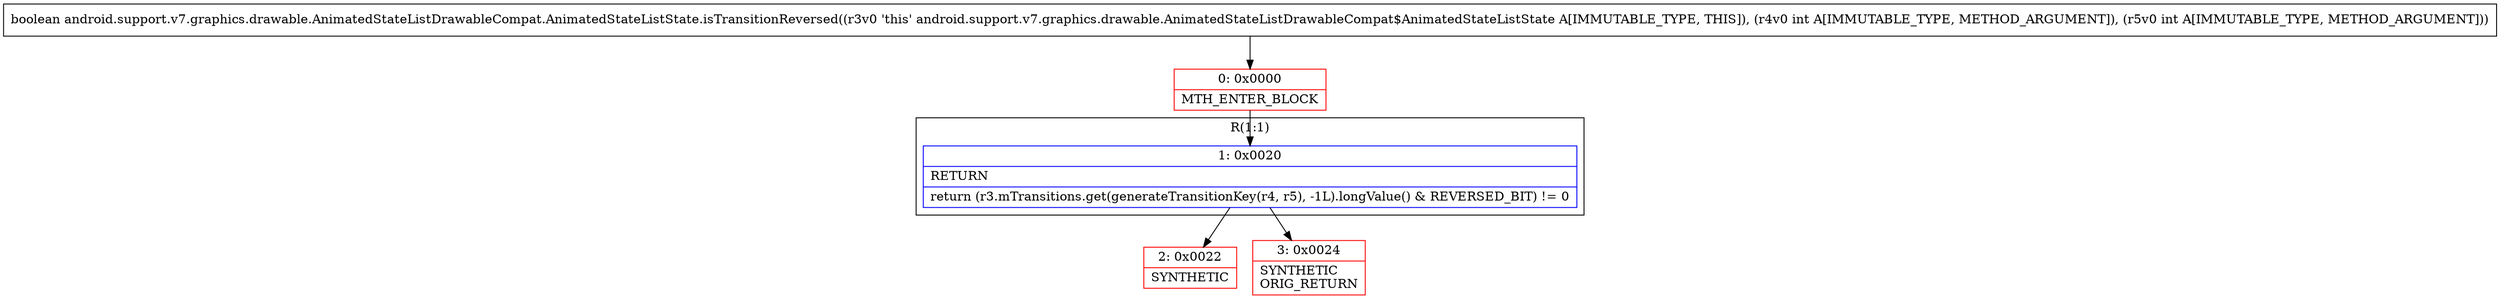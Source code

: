 digraph "CFG forandroid.support.v7.graphics.drawable.AnimatedStateListDrawableCompat.AnimatedStateListState.isTransitionReversed(II)Z" {
subgraph cluster_Region_656704951 {
label = "R(1:1)";
node [shape=record,color=blue];
Node_1 [shape=record,label="{1\:\ 0x0020|RETURN\l|return (r3.mTransitions.get(generateTransitionKey(r4, r5), \-1L).longValue() & REVERSED_BIT) != 0\l}"];
}
Node_0 [shape=record,color=red,label="{0\:\ 0x0000|MTH_ENTER_BLOCK\l}"];
Node_2 [shape=record,color=red,label="{2\:\ 0x0022|SYNTHETIC\l}"];
Node_3 [shape=record,color=red,label="{3\:\ 0x0024|SYNTHETIC\lORIG_RETURN\l}"];
MethodNode[shape=record,label="{boolean android.support.v7.graphics.drawable.AnimatedStateListDrawableCompat.AnimatedStateListState.isTransitionReversed((r3v0 'this' android.support.v7.graphics.drawable.AnimatedStateListDrawableCompat$AnimatedStateListState A[IMMUTABLE_TYPE, THIS]), (r4v0 int A[IMMUTABLE_TYPE, METHOD_ARGUMENT]), (r5v0 int A[IMMUTABLE_TYPE, METHOD_ARGUMENT])) }"];
MethodNode -> Node_0;
Node_1 -> Node_2;
Node_1 -> Node_3;
Node_0 -> Node_1;
}

